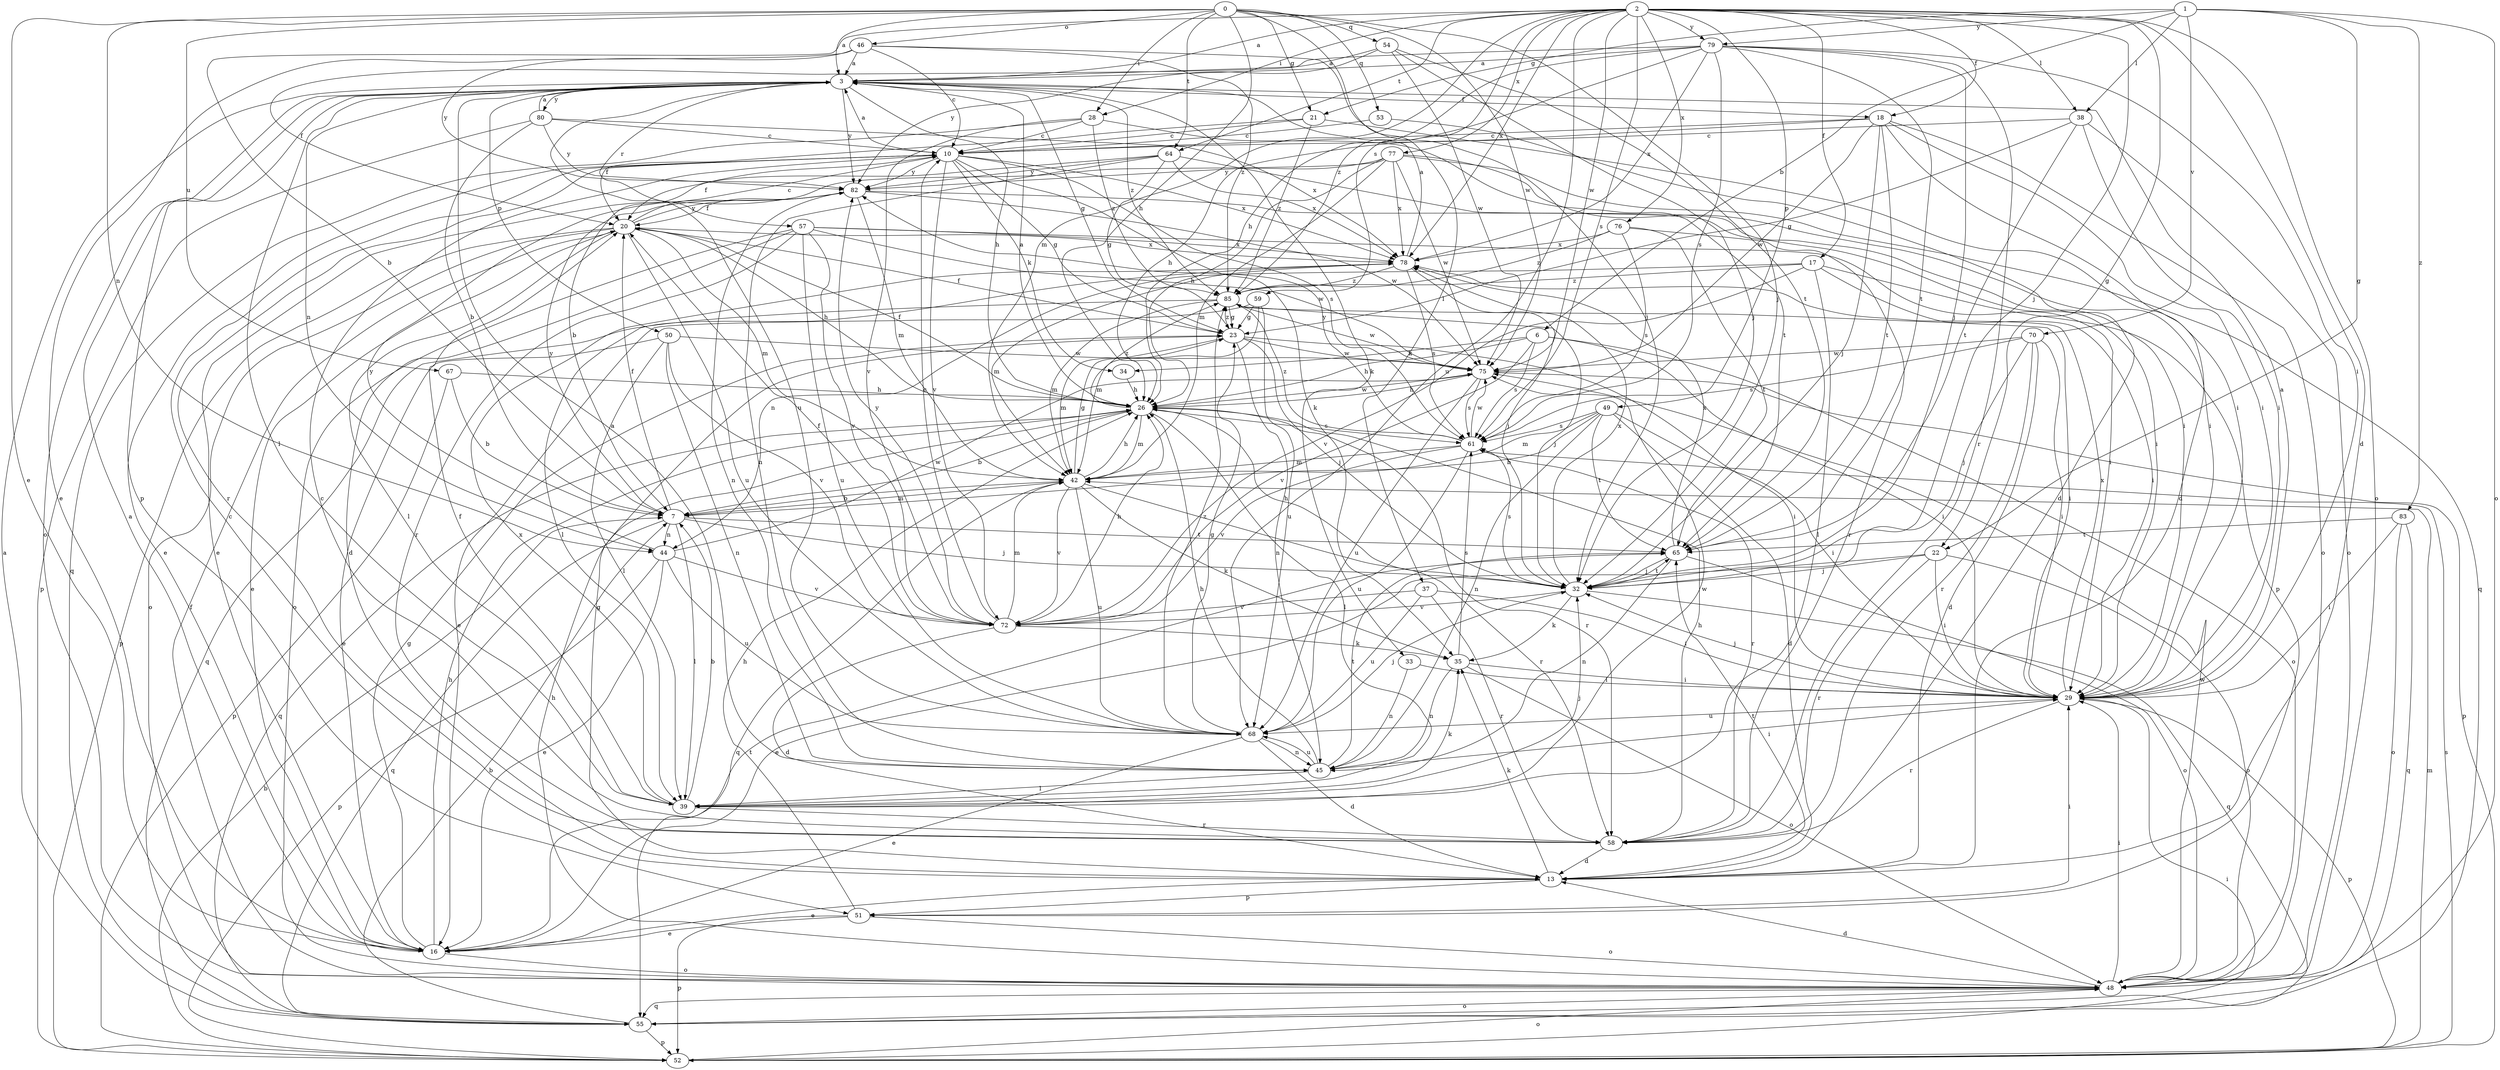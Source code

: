 strict digraph  {
0;
1;
2;
3;
6;
7;
10;
13;
16;
17;
18;
20;
21;
22;
23;
26;
28;
29;
32;
33;
34;
35;
37;
38;
39;
42;
44;
45;
46;
48;
49;
50;
51;
52;
53;
54;
55;
57;
58;
59;
61;
64;
65;
67;
68;
70;
72;
75;
76;
77;
78;
79;
80;
82;
83;
85;
0 -> 3  [label=a];
0 -> 16  [label=e];
0 -> 21  [label=g];
0 -> 26  [label=h];
0 -> 28  [label=i];
0 -> 32  [label=j];
0 -> 37  [label=l];
0 -> 44  [label=n];
0 -> 46  [label=o];
0 -> 53  [label=q];
0 -> 54  [label=q];
0 -> 64  [label=t];
0 -> 67  [label=u];
0 -> 75  [label=w];
1 -> 6  [label=b];
1 -> 21  [label=g];
1 -> 22  [label=g];
1 -> 38  [label=l];
1 -> 48  [label=o];
1 -> 70  [label=v];
1 -> 79  [label=y];
1 -> 83  [label=z];
2 -> 3  [label=a];
2 -> 7  [label=b];
2 -> 13  [label=d];
2 -> 17  [label=f];
2 -> 18  [label=f];
2 -> 22  [label=g];
2 -> 28  [label=i];
2 -> 32  [label=j];
2 -> 38  [label=l];
2 -> 42  [label=m];
2 -> 48  [label=o];
2 -> 49  [label=p];
2 -> 59  [label=s];
2 -> 61  [label=s];
2 -> 64  [label=t];
2 -> 68  [label=u];
2 -> 75  [label=w];
2 -> 76  [label=x];
2 -> 77  [label=x];
2 -> 78  [label=x];
2 -> 79  [label=y];
3 -> 18  [label=f];
3 -> 23  [label=g];
3 -> 26  [label=h];
3 -> 33  [label=k];
3 -> 39  [label=l];
3 -> 44  [label=n];
3 -> 48  [label=o];
3 -> 50  [label=p];
3 -> 51  [label=p];
3 -> 57  [label=r];
3 -> 68  [label=u];
3 -> 80  [label=y];
3 -> 82  [label=y];
3 -> 85  [label=z];
6 -> 26  [label=h];
6 -> 29  [label=i];
6 -> 34  [label=k];
6 -> 48  [label=o];
6 -> 61  [label=s];
6 -> 72  [label=v];
7 -> 20  [label=f];
7 -> 32  [label=j];
7 -> 39  [label=l];
7 -> 42  [label=m];
7 -> 44  [label=n];
7 -> 55  [label=q];
7 -> 65  [label=t];
7 -> 82  [label=y];
10 -> 3  [label=a];
10 -> 16  [label=e];
10 -> 20  [label=f];
10 -> 23  [label=g];
10 -> 34  [label=k];
10 -> 35  [label=k];
10 -> 58  [label=r];
10 -> 61  [label=s];
10 -> 72  [label=v];
10 -> 78  [label=x];
10 -> 82  [label=y];
13 -> 10  [label=c];
13 -> 16  [label=e];
13 -> 23  [label=g];
13 -> 35  [label=k];
13 -> 51  [label=p];
13 -> 65  [label=t];
16 -> 3  [label=a];
16 -> 23  [label=g];
16 -> 26  [label=h];
16 -> 48  [label=o];
16 -> 65  [label=t];
17 -> 29  [label=i];
17 -> 39  [label=l];
17 -> 44  [label=n];
17 -> 51  [label=p];
17 -> 72  [label=v];
17 -> 85  [label=z];
18 -> 10  [label=c];
18 -> 13  [label=d];
18 -> 26  [label=h];
18 -> 29  [label=i];
18 -> 32  [label=j];
18 -> 48  [label=o];
18 -> 65  [label=t];
18 -> 75  [label=w];
20 -> 10  [label=c];
20 -> 16  [label=e];
20 -> 26  [label=h];
20 -> 39  [label=l];
20 -> 42  [label=m];
20 -> 48  [label=o];
20 -> 52  [label=p];
20 -> 68  [label=u];
20 -> 78  [label=x];
20 -> 82  [label=y];
21 -> 10  [label=c];
21 -> 20  [label=f];
21 -> 29  [label=i];
21 -> 85  [label=z];
22 -> 16  [label=e];
22 -> 29  [label=i];
22 -> 32  [label=j];
22 -> 48  [label=o];
22 -> 58  [label=r];
23 -> 20  [label=f];
23 -> 29  [label=i];
23 -> 32  [label=j];
23 -> 42  [label=m];
23 -> 45  [label=n];
23 -> 75  [label=w];
23 -> 85  [label=z];
26 -> 3  [label=a];
26 -> 7  [label=b];
26 -> 20  [label=f];
26 -> 39  [label=l];
26 -> 42  [label=m];
26 -> 55  [label=q];
26 -> 58  [label=r];
26 -> 61  [label=s];
26 -> 75  [label=w];
26 -> 85  [label=z];
28 -> 10  [label=c];
28 -> 55  [label=q];
28 -> 65  [label=t];
28 -> 72  [label=v];
28 -> 85  [label=z];
29 -> 3  [label=a];
29 -> 32  [label=j];
29 -> 52  [label=p];
29 -> 58  [label=r];
29 -> 68  [label=u];
29 -> 78  [label=x];
32 -> 26  [label=h];
32 -> 35  [label=k];
32 -> 55  [label=q];
32 -> 61  [label=s];
32 -> 65  [label=t];
32 -> 72  [label=v];
32 -> 78  [label=x];
33 -> 29  [label=i];
33 -> 45  [label=n];
34 -> 26  [label=h];
35 -> 29  [label=i];
35 -> 45  [label=n];
35 -> 48  [label=o];
35 -> 61  [label=s];
37 -> 29  [label=i];
37 -> 58  [label=r];
37 -> 68  [label=u];
37 -> 72  [label=v];
38 -> 10  [label=c];
38 -> 23  [label=g];
38 -> 29  [label=i];
38 -> 48  [label=o];
38 -> 65  [label=t];
39 -> 7  [label=b];
39 -> 20  [label=f];
39 -> 32  [label=j];
39 -> 35  [label=k];
39 -> 58  [label=r];
39 -> 75  [label=w];
39 -> 78  [label=x];
42 -> 7  [label=b];
42 -> 23  [label=g];
42 -> 26  [label=h];
42 -> 35  [label=k];
42 -> 55  [label=q];
42 -> 58  [label=r];
42 -> 68  [label=u];
42 -> 72  [label=v];
44 -> 16  [label=e];
44 -> 52  [label=p];
44 -> 68  [label=u];
44 -> 72  [label=v];
44 -> 75  [label=w];
44 -> 82  [label=y];
45 -> 3  [label=a];
45 -> 26  [label=h];
45 -> 29  [label=i];
45 -> 39  [label=l];
45 -> 65  [label=t];
45 -> 68  [label=u];
46 -> 3  [label=a];
46 -> 10  [label=c];
46 -> 16  [label=e];
46 -> 32  [label=j];
46 -> 82  [label=y];
46 -> 85  [label=z];
48 -> 13  [label=d];
48 -> 20  [label=f];
48 -> 26  [label=h];
48 -> 29  [label=i];
48 -> 55  [label=q];
48 -> 75  [label=w];
49 -> 7  [label=b];
49 -> 13  [label=d];
49 -> 29  [label=i];
49 -> 42  [label=m];
49 -> 45  [label=n];
49 -> 61  [label=s];
49 -> 65  [label=t];
50 -> 16  [label=e];
50 -> 39  [label=l];
50 -> 45  [label=n];
50 -> 72  [label=v];
50 -> 75  [label=w];
51 -> 16  [label=e];
51 -> 26  [label=h];
51 -> 29  [label=i];
51 -> 48  [label=o];
51 -> 52  [label=p];
52 -> 7  [label=b];
52 -> 29  [label=i];
52 -> 42  [label=m];
52 -> 48  [label=o];
52 -> 61  [label=s];
53 -> 10  [label=c];
53 -> 13  [label=d];
54 -> 3  [label=a];
54 -> 32  [label=j];
54 -> 65  [label=t];
54 -> 75  [label=w];
54 -> 82  [label=y];
55 -> 3  [label=a];
55 -> 7  [label=b];
55 -> 48  [label=o];
55 -> 52  [label=p];
57 -> 13  [label=d];
57 -> 29  [label=i];
57 -> 48  [label=o];
57 -> 58  [label=r];
57 -> 68  [label=u];
57 -> 72  [label=v];
57 -> 75  [label=w];
57 -> 78  [label=x];
58 -> 10  [label=c];
58 -> 13  [label=d];
58 -> 26  [label=h];
59 -> 16  [label=e];
59 -> 23  [label=g];
59 -> 42  [label=m];
59 -> 68  [label=u];
61 -> 42  [label=m];
61 -> 58  [label=r];
61 -> 68  [label=u];
61 -> 72  [label=v];
61 -> 75  [label=w];
61 -> 82  [label=y];
61 -> 85  [label=z];
64 -> 7  [label=b];
64 -> 23  [label=g];
64 -> 29  [label=i];
64 -> 45  [label=n];
64 -> 78  [label=x];
64 -> 82  [label=y];
65 -> 32  [label=j];
65 -> 45  [label=n];
65 -> 48  [label=o];
65 -> 78  [label=x];
67 -> 7  [label=b];
67 -> 26  [label=h];
67 -> 52  [label=p];
68 -> 13  [label=d];
68 -> 16  [label=e];
68 -> 23  [label=g];
68 -> 32  [label=j];
68 -> 45  [label=n];
68 -> 85  [label=z];
70 -> 13  [label=d];
70 -> 29  [label=i];
70 -> 32  [label=j];
70 -> 58  [label=r];
70 -> 61  [label=s];
70 -> 75  [label=w];
72 -> 10  [label=c];
72 -> 13  [label=d];
72 -> 20  [label=f];
72 -> 26  [label=h];
72 -> 35  [label=k];
72 -> 42  [label=m];
72 -> 82  [label=y];
75 -> 26  [label=h];
75 -> 52  [label=p];
75 -> 61  [label=s];
75 -> 68  [label=u];
76 -> 58  [label=r];
76 -> 61  [label=s];
76 -> 65  [label=t];
76 -> 78  [label=x];
76 -> 85  [label=z];
77 -> 16  [label=e];
77 -> 26  [label=h];
77 -> 29  [label=i];
77 -> 42  [label=m];
77 -> 55  [label=q];
77 -> 75  [label=w];
77 -> 78  [label=x];
77 -> 82  [label=y];
78 -> 3  [label=a];
78 -> 32  [label=j];
78 -> 39  [label=l];
78 -> 42  [label=m];
78 -> 61  [label=s];
78 -> 85  [label=z];
79 -> 3  [label=a];
79 -> 20  [label=f];
79 -> 26  [label=h];
79 -> 29  [label=i];
79 -> 32  [label=j];
79 -> 58  [label=r];
79 -> 61  [label=s];
79 -> 65  [label=t];
79 -> 78  [label=x];
79 -> 85  [label=z];
80 -> 3  [label=a];
80 -> 7  [label=b];
80 -> 10  [label=c];
80 -> 52  [label=p];
80 -> 78  [label=x];
80 -> 82  [label=y];
82 -> 20  [label=f];
82 -> 29  [label=i];
82 -> 42  [label=m];
82 -> 45  [label=n];
82 -> 75  [label=w];
83 -> 29  [label=i];
83 -> 48  [label=o];
83 -> 55  [label=q];
83 -> 65  [label=t];
85 -> 23  [label=g];
85 -> 29  [label=i];
85 -> 32  [label=j];
85 -> 42  [label=m];
85 -> 55  [label=q];
85 -> 75  [label=w];
}
